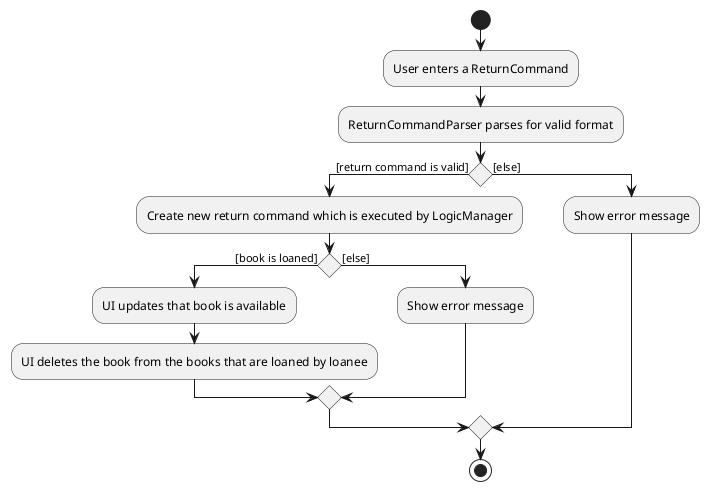 @startuml
start
:User enters a ReturnCommand;
:ReturnCommandParser parses for valid format;
'Since the beta syntax does not support placing the condition outside the
'diamond we place it as the true branch instead.

if () then ([return command is valid])
    :Create new return command which is executed by LogicManager;
    if () then ([book is loaned])
        :UI updates that book is available;
        :UI deletes the book from the books that are loaned by loanee;
    else ([else])
        :Show error message;
    endif
else ([else])
    :Show error message;
endif
stop
@enduml
